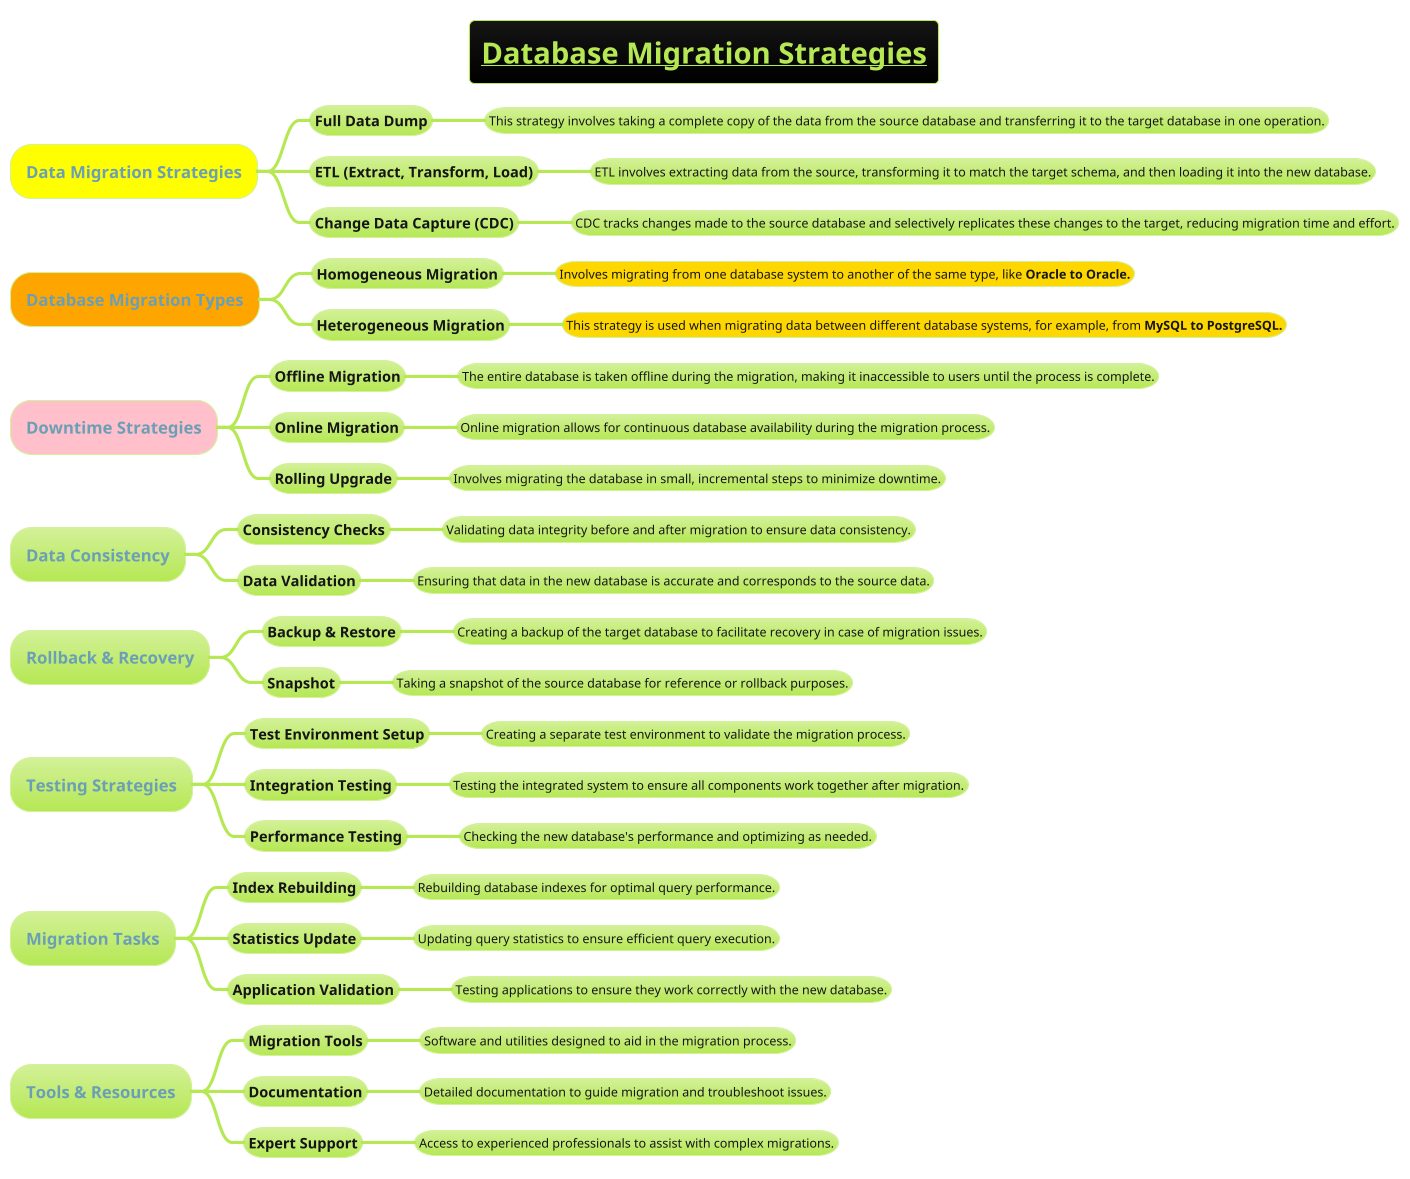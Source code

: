 @startmindmap
title =__Database Migration Strategies__
!theme hacker

*[#yellow] Data Migration Strategies
** Full Data Dump
*** This strategy involves taking a complete copy of the data from the source database and transferring it to the target database in one operation.
** ETL (Extract, Transform, Load)
*** ETL involves extracting data from the source, transforming it to match the target schema, and then loading it into the new database.
** Change Data Capture (CDC)
*** CDC tracks changes made to the source database and selectively replicates these changes to the target, reducing migration time and effort.

*[#orange] Database Migration Types
** Homogeneous Migration
***[#gold] Involves migrating from one database system to another of the same type, like **Oracle to Oracle.**
** Heterogeneous Migration
***[#gold] This strategy is used when migrating data between different database systems, for example, from **MySQL to PostgreSQL.**

*[#pink] Downtime Strategies
** Offline Migration
*** The entire database is taken offline during the migration, making it inaccessible to users until the process is complete.
** Online Migration
*** Online migration allows for continuous database availability during the migration process.
** Rolling Upgrade
*** Involves migrating the database in small, incremental steps to minimize downtime.

* Data Consistency
** Consistency Checks
*** Validating data integrity before and after migration to ensure data consistency.
** Data Validation
*** Ensuring that data in the new database is accurate and corresponds to the source data.

* Rollback & Recovery
** Backup & Restore
*** Creating a backup of the target database to facilitate recovery in case of migration issues.
** Snapshot
*** Taking a snapshot of the source database for reference or rollback purposes.

* Testing Strategies
** Test Environment Setup
*** Creating a separate test environment to validate the migration process.
** Integration Testing
*** Testing the integrated system to ensure all components work together after migration.
** Performance Testing
*** Checking the new database's performance and optimizing as needed.

* Migration Tasks
** Index Rebuilding
*** Rebuilding database indexes for optimal query performance.
** Statistics Update
*** Updating query statistics to ensure efficient query execution.
** Application Validation
*** Testing applications to ensure they work correctly with the new database.

* Tools & Resources
** Migration Tools
*** Software and utilities designed to aid in the migration process.
** Documentation
*** Detailed documentation to guide migration and troubleshoot issues.
** Expert Support
*** Access to experienced professionals to assist with complex migrations.

@endmindmap
